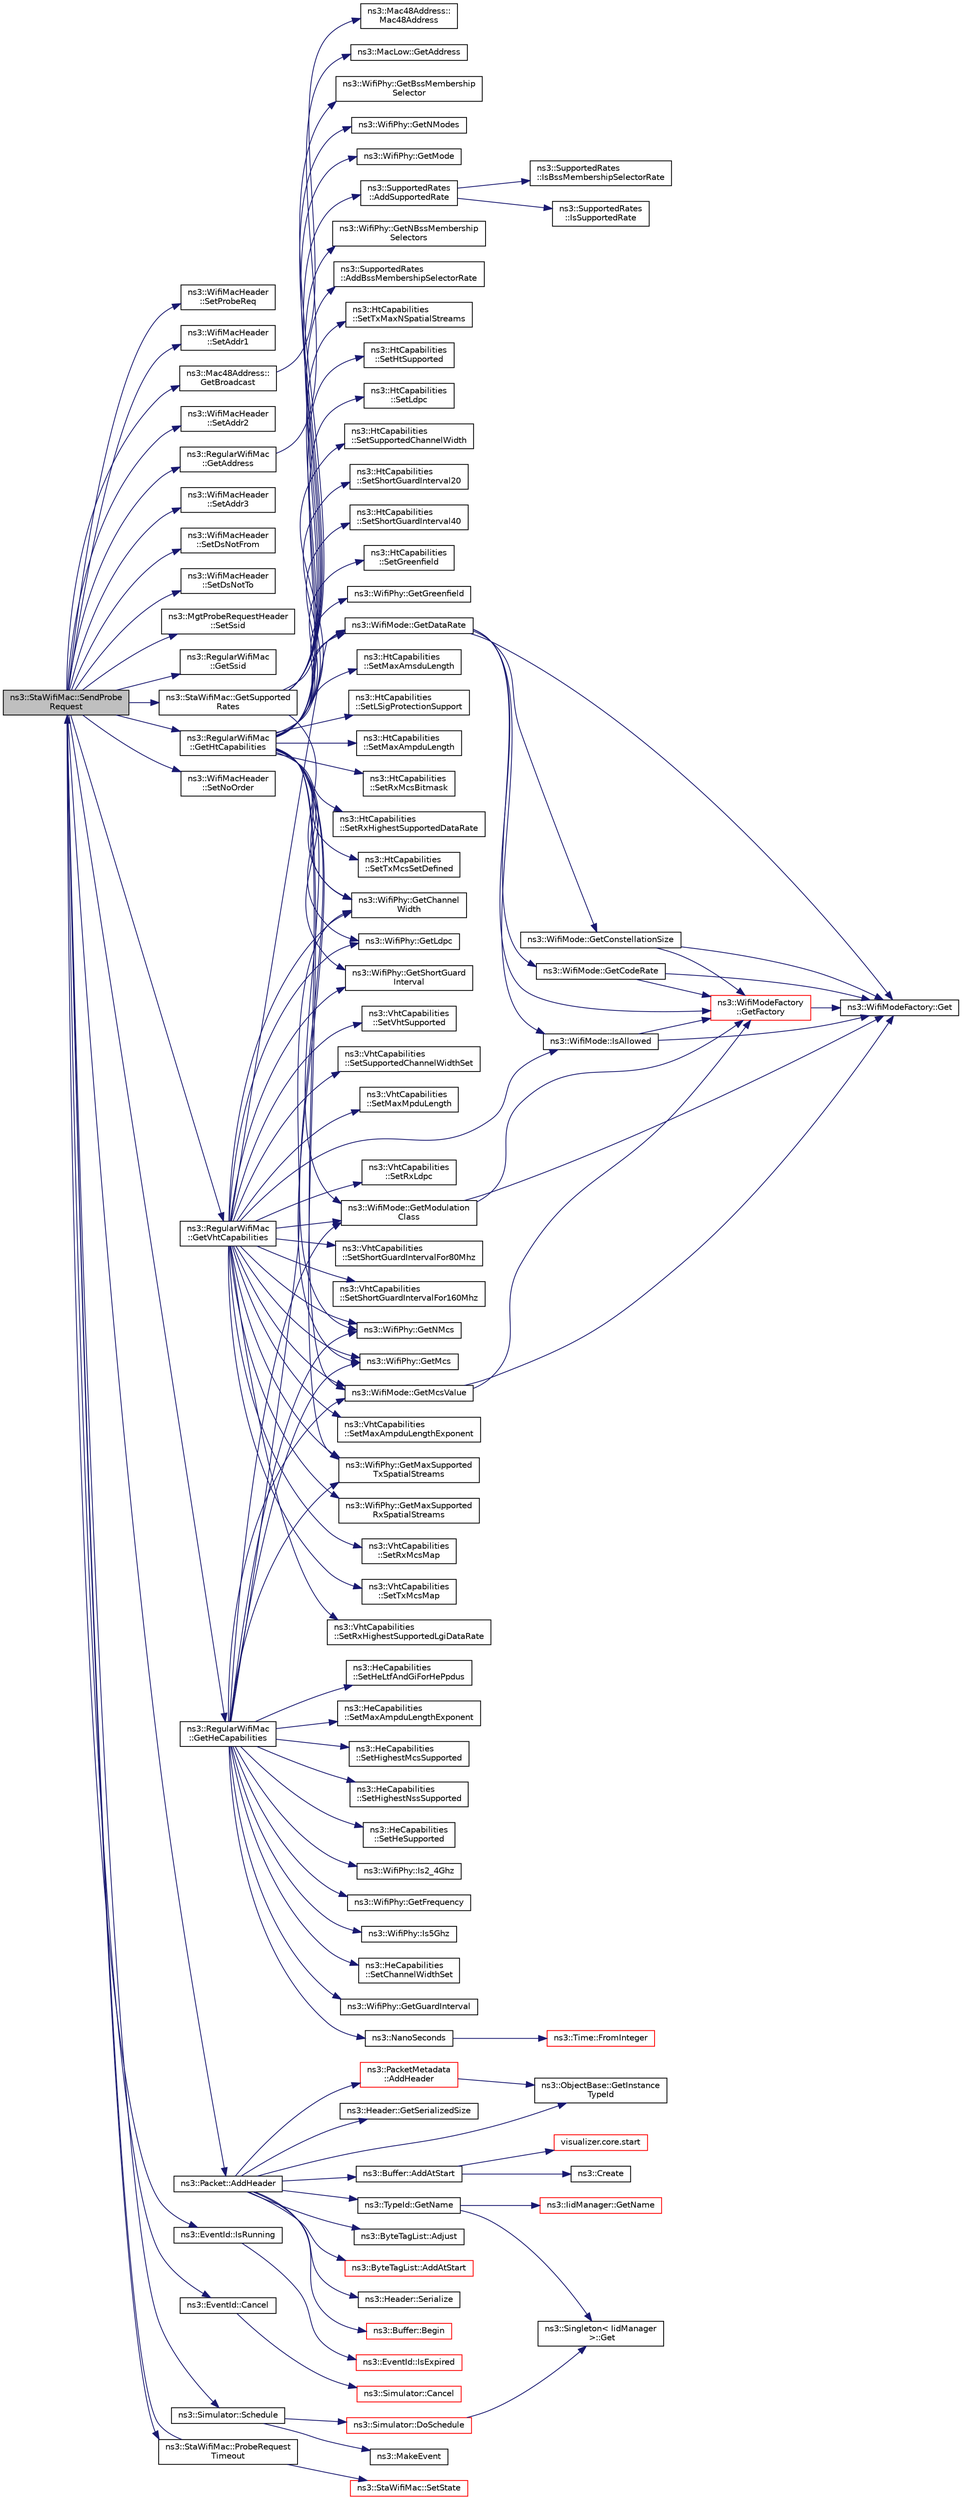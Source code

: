 digraph "ns3::StaWifiMac::SendProbeRequest"
{
  edge [fontname="Helvetica",fontsize="10",labelfontname="Helvetica",labelfontsize="10"];
  node [fontname="Helvetica",fontsize="10",shape=record];
  rankdir="LR";
  Node1 [label="ns3::StaWifiMac::SendProbe\lRequest",height=0.2,width=0.4,color="black", fillcolor="grey75", style="filled", fontcolor="black"];
  Node1 -> Node2 [color="midnightblue",fontsize="10",style="solid"];
  Node2 [label="ns3::WifiMacHeader\l::SetProbeReq",height=0.2,width=0.4,color="black", fillcolor="white", style="filled",URL="$d2/d9b/classns3_1_1WifiMacHeader.html#abf205b85ff3b5387206c32170ab64d73"];
  Node1 -> Node3 [color="midnightblue",fontsize="10",style="solid"];
  Node3 [label="ns3::WifiMacHeader\l::SetAddr1",height=0.2,width=0.4,color="black", fillcolor="white", style="filled",URL="$d2/d9b/classns3_1_1WifiMacHeader.html#a6478a02b80d5c01657714c5c7a0ae1cb"];
  Node1 -> Node4 [color="midnightblue",fontsize="10",style="solid"];
  Node4 [label="ns3::Mac48Address::\lGetBroadcast",height=0.2,width=0.4,color="black", fillcolor="white", style="filled",URL="$db/dee/classns3_1_1Mac48Address.html#a55156e302c6bf950c0b558365adbde84"];
  Node4 -> Node5 [color="midnightblue",fontsize="10",style="solid"];
  Node5 [label="ns3::Mac48Address::\lMac48Address",height=0.2,width=0.4,color="black", fillcolor="white", style="filled",URL="$db/dee/classns3_1_1Mac48Address.html#a17882c09fc6317d5bcf4efdb62a37d07"];
  Node1 -> Node6 [color="midnightblue",fontsize="10",style="solid"];
  Node6 [label="ns3::WifiMacHeader\l::SetAddr2",height=0.2,width=0.4,color="black", fillcolor="white", style="filled",URL="$d2/d9b/classns3_1_1WifiMacHeader.html#ab6a0efdc43d39b5da5d17eae9665271d"];
  Node1 -> Node7 [color="midnightblue",fontsize="10",style="solid"];
  Node7 [label="ns3::RegularWifiMac\l::GetAddress",height=0.2,width=0.4,color="black", fillcolor="white", style="filled",URL="$df/db9/classns3_1_1RegularWifiMac.html#aea719a7d05fbc664c50479fc900777b7"];
  Node7 -> Node8 [color="midnightblue",fontsize="10",style="solid"];
  Node8 [label="ns3::MacLow::GetAddress",height=0.2,width=0.4,color="black", fillcolor="white", style="filled",URL="$d3/da6/classns3_1_1MacLow.html#a109922d4f2bb1ee0b2a66aa3bcc48e2f"];
  Node1 -> Node9 [color="midnightblue",fontsize="10",style="solid"];
  Node9 [label="ns3::WifiMacHeader\l::SetAddr3",height=0.2,width=0.4,color="black", fillcolor="white", style="filled",URL="$d2/d9b/classns3_1_1WifiMacHeader.html#ace2fd1624db247bd42cbe9182996bb0e"];
  Node1 -> Node10 [color="midnightblue",fontsize="10",style="solid"];
  Node10 [label="ns3::WifiMacHeader\l::SetDsNotFrom",height=0.2,width=0.4,color="black", fillcolor="white", style="filled",URL="$d2/d9b/classns3_1_1WifiMacHeader.html#a02edeb349da4aacc6b376fcf76ff99cc"];
  Node1 -> Node11 [color="midnightblue",fontsize="10",style="solid"];
  Node11 [label="ns3::WifiMacHeader\l::SetDsNotTo",height=0.2,width=0.4,color="black", fillcolor="white", style="filled",URL="$d2/d9b/classns3_1_1WifiMacHeader.html#a977cd5a09062bfc3660a23acdebd75ec"];
  Node1 -> Node12 [color="midnightblue",fontsize="10",style="solid"];
  Node12 [label="ns3::MgtProbeRequestHeader\l::SetSsid",height=0.2,width=0.4,color="black", fillcolor="white", style="filled",URL="$de/dec/classns3_1_1MgtProbeRequestHeader.html#a438054e5d02100f044ed1a81a53f8653"];
  Node1 -> Node13 [color="midnightblue",fontsize="10",style="solid"];
  Node13 [label="ns3::RegularWifiMac\l::GetSsid",height=0.2,width=0.4,color="black", fillcolor="white", style="filled",URL="$df/db9/classns3_1_1RegularWifiMac.html#a3cd4316ccd72111fa94f7091d4deb521"];
  Node1 -> Node14 [color="midnightblue",fontsize="10",style="solid"];
  Node14 [label="ns3::StaWifiMac::GetSupported\lRates",height=0.2,width=0.4,color="black", fillcolor="white", style="filled",URL="$de/dbf/classns3_1_1StaWifiMac.html#abe67dfa143223ed5237c4083bb474883"];
  Node14 -> Node15 [color="midnightblue",fontsize="10",style="solid"];
  Node15 [label="ns3::WifiPhy::GetNBssMembership\lSelectors",height=0.2,width=0.4,color="black", fillcolor="white", style="filled",URL="$d6/d5a/classns3_1_1WifiPhy.html#a0d5b168ddf02c7df51f83004454232c2"];
  Node14 -> Node16 [color="midnightblue",fontsize="10",style="solid"];
  Node16 [label="ns3::SupportedRates\l::AddBssMembershipSelectorRate",height=0.2,width=0.4,color="black", fillcolor="white", style="filled",URL="$de/de8/classns3_1_1SupportedRates.html#a4954ea83ef36e75a2809f4b95984c919"];
  Node14 -> Node17 [color="midnightblue",fontsize="10",style="solid"];
  Node17 [label="ns3::WifiPhy::GetBssMembership\lSelector",height=0.2,width=0.4,color="black", fillcolor="white", style="filled",URL="$d6/d5a/classns3_1_1WifiPhy.html#a3b6817c0140f083292ef70333d1c78c3"];
  Node14 -> Node18 [color="midnightblue",fontsize="10",style="solid"];
  Node18 [label="ns3::WifiPhy::GetNModes",height=0.2,width=0.4,color="black", fillcolor="white", style="filled",URL="$d6/d5a/classns3_1_1WifiPhy.html#a2467e56b69d64bb2d648302f39397317"];
  Node14 -> Node19 [color="midnightblue",fontsize="10",style="solid"];
  Node19 [label="ns3::WifiPhy::GetMode",height=0.2,width=0.4,color="black", fillcolor="white", style="filled",URL="$d6/d5a/classns3_1_1WifiPhy.html#ac35983a13a769a7fbaac43340b8cdaf2"];
  Node14 -> Node20 [color="midnightblue",fontsize="10",style="solid"];
  Node20 [label="ns3::WifiMode::GetDataRate",height=0.2,width=0.4,color="black", fillcolor="white", style="filled",URL="$d5/d56/classns3_1_1WifiMode.html#adcfbe150f69da720db23387f733b8a52"];
  Node20 -> Node21 [color="midnightblue",fontsize="10",style="solid"];
  Node21 [label="ns3::WifiModeFactory\l::GetFactory",height=0.2,width=0.4,color="red", fillcolor="white", style="filled",URL="$d2/dcd/classns3_1_1WifiModeFactory.html#a9c6f695d733355dee8d74bd1709868fc"];
  Node21 -> Node22 [color="midnightblue",fontsize="10",style="solid"];
  Node22 [label="ns3::WifiModeFactory::Get",height=0.2,width=0.4,color="black", fillcolor="white", style="filled",URL="$d2/dcd/classns3_1_1WifiModeFactory.html#a3086868810ff4347e31c63027726f544"];
  Node20 -> Node22 [color="midnightblue",fontsize="10",style="solid"];
  Node20 -> Node23 [color="midnightblue",fontsize="10",style="solid"];
  Node23 [label="ns3::WifiMode::GetConstellationSize",height=0.2,width=0.4,color="black", fillcolor="white", style="filled",URL="$d5/d56/classns3_1_1WifiMode.html#a28bbc436203fd3332da6cc61909af8f1"];
  Node23 -> Node21 [color="midnightblue",fontsize="10",style="solid"];
  Node23 -> Node22 [color="midnightblue",fontsize="10",style="solid"];
  Node20 -> Node24 [color="midnightblue",fontsize="10",style="solid"];
  Node24 [label="ns3::WifiMode::GetCodeRate",height=0.2,width=0.4,color="black", fillcolor="white", style="filled",URL="$d5/d56/classns3_1_1WifiMode.html#a41fcb1abd2aa488145f2f43ca9ba8e1d"];
  Node24 -> Node21 [color="midnightblue",fontsize="10",style="solid"];
  Node24 -> Node22 [color="midnightblue",fontsize="10",style="solid"];
  Node20 -> Node25 [color="midnightblue",fontsize="10",style="solid"];
  Node25 [label="ns3::WifiMode::IsAllowed",height=0.2,width=0.4,color="black", fillcolor="white", style="filled",URL="$d5/d56/classns3_1_1WifiMode.html#a996eeb87ea67b483f0c1915780012e86"];
  Node25 -> Node21 [color="midnightblue",fontsize="10",style="solid"];
  Node25 -> Node22 [color="midnightblue",fontsize="10",style="solid"];
  Node14 -> Node26 [color="midnightblue",fontsize="10",style="solid"];
  Node26 [label="ns3::WifiPhy::GetChannel\lWidth",height=0.2,width=0.4,color="black", fillcolor="white", style="filled",URL="$d6/d5a/classns3_1_1WifiPhy.html#a4a5d5009b3b3308f2baeed42a2007189"];
  Node14 -> Node27 [color="midnightblue",fontsize="10",style="solid"];
  Node27 [label="ns3::SupportedRates\l::AddSupportedRate",height=0.2,width=0.4,color="black", fillcolor="white", style="filled",URL="$de/de8/classns3_1_1SupportedRates.html#a2507a6b7a8ce4dd538f34029d3b17602"];
  Node27 -> Node28 [color="midnightblue",fontsize="10",style="solid"];
  Node28 [label="ns3::SupportedRates\l::IsBssMembershipSelectorRate",height=0.2,width=0.4,color="black", fillcolor="white", style="filled",URL="$de/de8/classns3_1_1SupportedRates.html#a60fabea64f3e9789f33743525c0bac6d"];
  Node27 -> Node29 [color="midnightblue",fontsize="10",style="solid"];
  Node29 [label="ns3::SupportedRates\l::IsSupportedRate",height=0.2,width=0.4,color="black", fillcolor="white", style="filled",URL="$de/de8/classns3_1_1SupportedRates.html#a149fb7d252989f98c901af5c966f9695"];
  Node1 -> Node30 [color="midnightblue",fontsize="10",style="solid"];
  Node30 [label="ns3::RegularWifiMac\l::GetHtCapabilities",height=0.2,width=0.4,color="black", fillcolor="white", style="filled",URL="$df/db9/classns3_1_1RegularWifiMac.html#ae2b0a52735a938a0f1ca233397ae2185"];
  Node30 -> Node31 [color="midnightblue",fontsize="10",style="solid"];
  Node31 [label="ns3::HtCapabilities\l::SetHtSupported",height=0.2,width=0.4,color="black", fillcolor="white", style="filled",URL="$d8/de7/classns3_1_1HtCapabilities.html#a2ad1fa9522ca436581c33aa8a907463c"];
  Node30 -> Node32 [color="midnightblue",fontsize="10",style="solid"];
  Node32 [label="ns3::HtCapabilities\l::SetLdpc",height=0.2,width=0.4,color="black", fillcolor="white", style="filled",URL="$d8/de7/classns3_1_1HtCapabilities.html#a045058b2e13cc526ff123fcda1ad8aef"];
  Node30 -> Node33 [color="midnightblue",fontsize="10",style="solid"];
  Node33 [label="ns3::WifiPhy::GetLdpc",height=0.2,width=0.4,color="black", fillcolor="white", style="filled",URL="$d6/d5a/classns3_1_1WifiPhy.html#a36c9adcf0b1f2229891c079016bfcb1b"];
  Node30 -> Node34 [color="midnightblue",fontsize="10",style="solid"];
  Node34 [label="ns3::HtCapabilities\l::SetSupportedChannelWidth",height=0.2,width=0.4,color="black", fillcolor="white", style="filled",URL="$d8/de7/classns3_1_1HtCapabilities.html#a06f115e8a9cd41b476bf031476c57c09"];
  Node30 -> Node26 [color="midnightblue",fontsize="10",style="solid"];
  Node30 -> Node35 [color="midnightblue",fontsize="10",style="solid"];
  Node35 [label="ns3::HtCapabilities\l::SetShortGuardInterval20",height=0.2,width=0.4,color="black", fillcolor="white", style="filled",URL="$d8/de7/classns3_1_1HtCapabilities.html#a1bc6ff98e7876dadf5af240c32ddca7f"];
  Node30 -> Node36 [color="midnightblue",fontsize="10",style="solid"];
  Node36 [label="ns3::WifiPhy::GetShortGuard\lInterval",height=0.2,width=0.4,color="black", fillcolor="white", style="filled",URL="$d6/d5a/classns3_1_1WifiPhy.html#ae907e448ace9df4d647c8f97bbec23fc"];
  Node30 -> Node37 [color="midnightblue",fontsize="10",style="solid"];
  Node37 [label="ns3::HtCapabilities\l::SetShortGuardInterval40",height=0.2,width=0.4,color="black", fillcolor="white", style="filled",URL="$d8/de7/classns3_1_1HtCapabilities.html#ac44aaaf937496cbd0ddffe3b500d4c12"];
  Node30 -> Node38 [color="midnightblue",fontsize="10",style="solid"];
  Node38 [label="ns3::HtCapabilities\l::SetGreenfield",height=0.2,width=0.4,color="black", fillcolor="white", style="filled",URL="$d8/de7/classns3_1_1HtCapabilities.html#adf0794c6d9e20322d283c3949b00f051"];
  Node30 -> Node39 [color="midnightblue",fontsize="10",style="solid"];
  Node39 [label="ns3::WifiPhy::GetGreenfield",height=0.2,width=0.4,color="black", fillcolor="white", style="filled",URL="$d6/d5a/classns3_1_1WifiPhy.html#ad7d61a882a8bd1ece3bcb76eeb600d28"];
  Node30 -> Node40 [color="midnightblue",fontsize="10",style="solid"];
  Node40 [label="ns3::HtCapabilities\l::SetMaxAmsduLength",height=0.2,width=0.4,color="black", fillcolor="white", style="filled",URL="$d8/de7/classns3_1_1HtCapabilities.html#afbb3840dcb2e76e3462fd2dac25b7681"];
  Node30 -> Node41 [color="midnightblue",fontsize="10",style="solid"];
  Node41 [label="ns3::HtCapabilities\l::SetLSigProtectionSupport",height=0.2,width=0.4,color="black", fillcolor="white", style="filled",URL="$d8/de7/classns3_1_1HtCapabilities.html#ab4460b4436d5081434fccdaecddc0040"];
  Node30 -> Node42 [color="midnightblue",fontsize="10",style="solid"];
  Node42 [label="ns3::HtCapabilities\l::SetMaxAmpduLength",height=0.2,width=0.4,color="black", fillcolor="white", style="filled",URL="$d8/de7/classns3_1_1HtCapabilities.html#a82fcb22af30c65867ebe133b84a2d8f0"];
  Node30 -> Node43 [color="midnightblue",fontsize="10",style="solid"];
  Node43 [label="ns3::WifiPhy::GetNMcs",height=0.2,width=0.4,color="black", fillcolor="white", style="filled",URL="$d6/d5a/classns3_1_1WifiPhy.html#aede1b3de380510e387aaafcfda7a0db0"];
  Node30 -> Node44 [color="midnightblue",fontsize="10",style="solid"];
  Node44 [label="ns3::WifiPhy::GetMcs",height=0.2,width=0.4,color="black", fillcolor="white", style="filled",URL="$d6/d5a/classns3_1_1WifiPhy.html#a6a8740a6fbb7ff618c80e0a0867467fd"];
  Node30 -> Node45 [color="midnightblue",fontsize="10",style="solid"];
  Node45 [label="ns3::WifiMode::GetModulation\lClass",height=0.2,width=0.4,color="black", fillcolor="white", style="filled",URL="$d5/d56/classns3_1_1WifiMode.html#a7941cd2a0bc8d2ba68ba6a12c7e2c42a"];
  Node45 -> Node21 [color="midnightblue",fontsize="10",style="solid"];
  Node45 -> Node22 [color="midnightblue",fontsize="10",style="solid"];
  Node30 -> Node46 [color="midnightblue",fontsize="10",style="solid"];
  Node46 [label="ns3::HtCapabilities\l::SetRxMcsBitmask",height=0.2,width=0.4,color="black", fillcolor="white", style="filled",URL="$d8/de7/classns3_1_1HtCapabilities.html#aa6eca50b3ba924a5eeacd735d588193b"];
  Node30 -> Node47 [color="midnightblue",fontsize="10",style="solid"];
  Node47 [label="ns3::WifiMode::GetMcsValue",height=0.2,width=0.4,color="black", fillcolor="white", style="filled",URL="$d5/d56/classns3_1_1WifiMode.html#acd40f9e0edfc1e2c4462bd016a08f160"];
  Node47 -> Node21 [color="midnightblue",fontsize="10",style="solid"];
  Node47 -> Node22 [color="midnightblue",fontsize="10",style="solid"];
  Node30 -> Node20 [color="midnightblue",fontsize="10",style="solid"];
  Node30 -> Node48 [color="midnightblue",fontsize="10",style="solid"];
  Node48 [label="ns3::HtCapabilities\l::SetRxHighestSupportedDataRate",height=0.2,width=0.4,color="black", fillcolor="white", style="filled",URL="$d8/de7/classns3_1_1HtCapabilities.html#a389e977f66c2ae7cf25885b2eaf58187"];
  Node30 -> Node49 [color="midnightblue",fontsize="10",style="solid"];
  Node49 [label="ns3::HtCapabilities\l::SetTxMcsSetDefined",height=0.2,width=0.4,color="black", fillcolor="white", style="filled",URL="$d8/de7/classns3_1_1HtCapabilities.html#a2da0c1e107ed24b1a429979932ad4a9f"];
  Node30 -> Node50 [color="midnightblue",fontsize="10",style="solid"];
  Node50 [label="ns3::HtCapabilities\l::SetTxMaxNSpatialStreams",height=0.2,width=0.4,color="black", fillcolor="white", style="filled",URL="$d8/de7/classns3_1_1HtCapabilities.html#ae60bef548af90911737267ca1f029da8"];
  Node30 -> Node51 [color="midnightblue",fontsize="10",style="solid"];
  Node51 [label="ns3::WifiPhy::GetMaxSupported\lTxSpatialStreams",height=0.2,width=0.4,color="black", fillcolor="white", style="filled",URL="$d6/d5a/classns3_1_1WifiPhy.html#ab5e6bb95a75d0e6e7e666efd3c014fe4"];
  Node1 -> Node52 [color="midnightblue",fontsize="10",style="solid"];
  Node52 [label="ns3::WifiMacHeader\l::SetNoOrder",height=0.2,width=0.4,color="black", fillcolor="white", style="filled",URL="$d2/d9b/classns3_1_1WifiMacHeader.html#aaea421fc6dbb1c2d1a8553fc6826ba21"];
  Node1 -> Node53 [color="midnightblue",fontsize="10",style="solid"];
  Node53 [label="ns3::RegularWifiMac\l::GetVhtCapabilities",height=0.2,width=0.4,color="black", fillcolor="white", style="filled",URL="$df/db9/classns3_1_1RegularWifiMac.html#ade487870f5663694d30a2dd6a7e614e8"];
  Node53 -> Node54 [color="midnightblue",fontsize="10",style="solid"];
  Node54 [label="ns3::VhtCapabilities\l::SetVhtSupported",height=0.2,width=0.4,color="black", fillcolor="white", style="filled",URL="$de/de4/classns3_1_1VhtCapabilities.html#a01ed2addd76b9af5c7f29ec85c4ccf63"];
  Node53 -> Node26 [color="midnightblue",fontsize="10",style="solid"];
  Node53 -> Node55 [color="midnightblue",fontsize="10",style="solid"];
  Node55 [label="ns3::VhtCapabilities\l::SetSupportedChannelWidthSet",height=0.2,width=0.4,color="black", fillcolor="white", style="filled",URL="$de/de4/classns3_1_1VhtCapabilities.html#af4d56346754cf93933657aff3e573649"];
  Node53 -> Node56 [color="midnightblue",fontsize="10",style="solid"];
  Node56 [label="ns3::VhtCapabilities\l::SetMaxMpduLength",height=0.2,width=0.4,color="black", fillcolor="white", style="filled",URL="$de/de4/classns3_1_1VhtCapabilities.html#a857a051f560a8e27d77a4565a4b95949"];
  Node53 -> Node57 [color="midnightblue",fontsize="10",style="solid"];
  Node57 [label="ns3::VhtCapabilities\l::SetRxLdpc",height=0.2,width=0.4,color="black", fillcolor="white", style="filled",URL="$de/de4/classns3_1_1VhtCapabilities.html#a09888e0b861e85fb5f5a366f860db50b"];
  Node53 -> Node33 [color="midnightblue",fontsize="10",style="solid"];
  Node53 -> Node58 [color="midnightblue",fontsize="10",style="solid"];
  Node58 [label="ns3::VhtCapabilities\l::SetShortGuardIntervalFor80Mhz",height=0.2,width=0.4,color="black", fillcolor="white", style="filled",URL="$de/de4/classns3_1_1VhtCapabilities.html#a7d76403b894a6374af41740730b93837"];
  Node53 -> Node36 [color="midnightblue",fontsize="10",style="solid"];
  Node53 -> Node59 [color="midnightblue",fontsize="10",style="solid"];
  Node59 [label="ns3::VhtCapabilities\l::SetShortGuardIntervalFor160Mhz",height=0.2,width=0.4,color="black", fillcolor="white", style="filled",URL="$de/de4/classns3_1_1VhtCapabilities.html#ab91b61a7023c4718ecc9b3c7a5088629"];
  Node53 -> Node60 [color="midnightblue",fontsize="10",style="solid"];
  Node60 [label="ns3::VhtCapabilities\l::SetMaxAmpduLengthExponent",height=0.2,width=0.4,color="black", fillcolor="white", style="filled",URL="$de/de4/classns3_1_1VhtCapabilities.html#ab5978942eb3024e504ddab54f705987e"];
  Node53 -> Node43 [color="midnightblue",fontsize="10",style="solid"];
  Node53 -> Node44 [color="midnightblue",fontsize="10",style="solid"];
  Node53 -> Node45 [color="midnightblue",fontsize="10",style="solid"];
  Node53 -> Node47 [color="midnightblue",fontsize="10",style="solid"];
  Node53 -> Node61 [color="midnightblue",fontsize="10",style="solid"];
  Node61 [label="ns3::WifiPhy::GetMaxSupported\lRxSpatialStreams",height=0.2,width=0.4,color="black", fillcolor="white", style="filled",URL="$d6/d5a/classns3_1_1WifiPhy.html#a493d72ea8ba91bb2fda9185c39c419c8"];
  Node53 -> Node62 [color="midnightblue",fontsize="10",style="solid"];
  Node62 [label="ns3::VhtCapabilities\l::SetRxMcsMap",height=0.2,width=0.4,color="black", fillcolor="white", style="filled",URL="$de/de4/classns3_1_1VhtCapabilities.html#a42c9a53a068168326cc76d75d8a96d37"];
  Node53 -> Node51 [color="midnightblue",fontsize="10",style="solid"];
  Node53 -> Node63 [color="midnightblue",fontsize="10",style="solid"];
  Node63 [label="ns3::VhtCapabilities\l::SetTxMcsMap",height=0.2,width=0.4,color="black", fillcolor="white", style="filled",URL="$de/de4/classns3_1_1VhtCapabilities.html#a54ea74eb05fb2cf97a75ac6a488d4b57"];
  Node53 -> Node25 [color="midnightblue",fontsize="10",style="solid"];
  Node53 -> Node20 [color="midnightblue",fontsize="10",style="solid"];
  Node53 -> Node64 [color="midnightblue",fontsize="10",style="solid"];
  Node64 [label="ns3::VhtCapabilities\l::SetRxHighestSupportedLgiDataRate",height=0.2,width=0.4,color="black", fillcolor="white", style="filled",URL="$de/de4/classns3_1_1VhtCapabilities.html#a76d505e19a02e262781f4b2a137ee316"];
  Node1 -> Node65 [color="midnightblue",fontsize="10",style="solid"];
  Node65 [label="ns3::RegularWifiMac\l::GetHeCapabilities",height=0.2,width=0.4,color="black", fillcolor="white", style="filled",URL="$df/db9/classns3_1_1RegularWifiMac.html#aea22761a20fdff9f6c1a9acc49d63700"];
  Node65 -> Node66 [color="midnightblue",fontsize="10",style="solid"];
  Node66 [label="ns3::HeCapabilities\l::SetHeSupported",height=0.2,width=0.4,color="black", fillcolor="white", style="filled",URL="$d4/d41/classns3_1_1HeCapabilities.html#a27bea40f066d180bb70a5998583359c3"];
  Node65 -> Node26 [color="midnightblue",fontsize="10",style="solid"];
  Node65 -> Node67 [color="midnightblue",fontsize="10",style="solid"];
  Node67 [label="ns3::WifiPhy::Is2_4Ghz",height=0.2,width=0.4,color="black", fillcolor="white", style="filled",URL="$d6/d5a/classns3_1_1WifiPhy.html#aaa5c580b1df6a1a17c45d4499cdde989"];
  Node65 -> Node68 [color="midnightblue",fontsize="10",style="solid"];
  Node68 [label="ns3::WifiPhy::GetFrequency",height=0.2,width=0.4,color="black", fillcolor="white", style="filled",URL="$d6/d5a/classns3_1_1WifiPhy.html#ad2508d94faf22d690d6b8b4367934fd1"];
  Node65 -> Node69 [color="midnightblue",fontsize="10",style="solid"];
  Node69 [label="ns3::WifiPhy::Is5Ghz",height=0.2,width=0.4,color="black", fillcolor="white", style="filled",URL="$d6/d5a/classns3_1_1WifiPhy.html#af20c8a5c10004de2e0e4fb0cb472c763"];
  Node65 -> Node70 [color="midnightblue",fontsize="10",style="solid"];
  Node70 [label="ns3::HeCapabilities\l::SetChannelWidthSet",height=0.2,width=0.4,color="black", fillcolor="white", style="filled",URL="$d4/d41/classns3_1_1HeCapabilities.html#ac9aad47e945ee626012531949c76b7dc"];
  Node65 -> Node71 [color="midnightblue",fontsize="10",style="solid"];
  Node71 [label="ns3::WifiPhy::GetGuardInterval",height=0.2,width=0.4,color="black", fillcolor="white", style="filled",URL="$d6/d5a/classns3_1_1WifiPhy.html#adb22fbf368dfbf0864f08319d8fcb86e"];
  Node65 -> Node72 [color="midnightblue",fontsize="10",style="solid"];
  Node72 [label="ns3::NanoSeconds",height=0.2,width=0.4,color="black", fillcolor="white", style="filled",URL="$d1/dec/group__timecivil.html#ga281d64bcb4dad96267d83c7688ec433f"];
  Node72 -> Node73 [color="midnightblue",fontsize="10",style="solid"];
  Node73 [label="ns3::Time::FromInteger",height=0.2,width=0.4,color="red", fillcolor="white", style="filled",URL="$dc/d04/classns3_1_1Time.html#a3e742c67b2764e75ff95f9b754d43fe9"];
  Node65 -> Node74 [color="midnightblue",fontsize="10",style="solid"];
  Node74 [label="ns3::HeCapabilities\l::SetHeLtfAndGiForHePpdus",height=0.2,width=0.4,color="black", fillcolor="white", style="filled",URL="$d4/d41/classns3_1_1HeCapabilities.html#acd7bb720989d9048a8a375464fc51845"];
  Node65 -> Node75 [color="midnightblue",fontsize="10",style="solid"];
  Node75 [label="ns3::HeCapabilities\l::SetMaxAmpduLengthExponent",height=0.2,width=0.4,color="black", fillcolor="white", style="filled",URL="$d4/d41/classns3_1_1HeCapabilities.html#aa4d4d881a5ef87e440f67ec71d2c9136"];
  Node65 -> Node43 [color="midnightblue",fontsize="10",style="solid"];
  Node65 -> Node44 [color="midnightblue",fontsize="10",style="solid"];
  Node65 -> Node45 [color="midnightblue",fontsize="10",style="solid"];
  Node65 -> Node47 [color="midnightblue",fontsize="10",style="solid"];
  Node65 -> Node76 [color="midnightblue",fontsize="10",style="solid"];
  Node76 [label="ns3::HeCapabilities\l::SetHighestMcsSupported",height=0.2,width=0.4,color="black", fillcolor="white", style="filled",URL="$d4/d41/classns3_1_1HeCapabilities.html#ae295efd88be1be35c6b324c02a7ebc2c"];
  Node65 -> Node77 [color="midnightblue",fontsize="10",style="solid"];
  Node77 [label="ns3::HeCapabilities\l::SetHighestNssSupported",height=0.2,width=0.4,color="black", fillcolor="white", style="filled",URL="$d4/d41/classns3_1_1HeCapabilities.html#a7757bb2517113e7b8489af53ae1e7d72"];
  Node65 -> Node51 [color="midnightblue",fontsize="10",style="solid"];
  Node1 -> Node78 [color="midnightblue",fontsize="10",style="solid"];
  Node78 [label="ns3::Packet::AddHeader",height=0.2,width=0.4,color="black", fillcolor="white", style="filled",URL="$dd/d7a/classns3_1_1Packet.html#a465108c595a0bc592095cbcab1832ed8",tooltip="Add header to this packet. "];
  Node78 -> Node79 [color="midnightblue",fontsize="10",style="solid"];
  Node79 [label="ns3::Header::GetSerializedSize",height=0.2,width=0.4,color="black", fillcolor="white", style="filled",URL="$d6/dae/classns3_1_1Header.html#a6ef0497eabc1b1fb0ad42738eb73f934"];
  Node78 -> Node80 [color="midnightblue",fontsize="10",style="solid"];
  Node80 [label="ns3::ObjectBase::GetInstance\lTypeId",height=0.2,width=0.4,color="black", fillcolor="white", style="filled",URL="$d2/dac/classns3_1_1ObjectBase.html#abe5b43a6f5b99a92a4c3122db31f06fb"];
  Node78 -> Node81 [color="midnightblue",fontsize="10",style="solid"];
  Node81 [label="ns3::TypeId::GetName",height=0.2,width=0.4,color="black", fillcolor="white", style="filled",URL="$d6/d11/classns3_1_1TypeId.html#aa3c41c79ae428b3cb396a9c6bb3ef314"];
  Node81 -> Node82 [color="midnightblue",fontsize="10",style="solid"];
  Node82 [label="ns3::Singleton\< IidManager\l \>::Get",height=0.2,width=0.4,color="black", fillcolor="white", style="filled",URL="$d8/d77/classns3_1_1Singleton.html#a80a2cd3c25a27ea72add7a9f7a141ffa"];
  Node81 -> Node83 [color="midnightblue",fontsize="10",style="solid"];
  Node83 [label="ns3::IidManager::GetName",height=0.2,width=0.4,color="red", fillcolor="white", style="filled",URL="$d4/d1c/classns3_1_1IidManager.html#a5d68d0f0f44594dcdec239dbdb5bf53c"];
  Node78 -> Node84 [color="midnightblue",fontsize="10",style="solid"];
  Node84 [label="ns3::Buffer::AddAtStart",height=0.2,width=0.4,color="black", fillcolor="white", style="filled",URL="$da/d85/classns3_1_1Buffer.html#a8abd8164c3671d3dadc98fc66fade7b1"];
  Node84 -> Node85 [color="midnightblue",fontsize="10",style="solid"];
  Node85 [label="visualizer.core.start",height=0.2,width=0.4,color="red", fillcolor="white", style="filled",URL="$df/d6c/namespacevisualizer_1_1core.html#a2a35e5d8a34af358b508dac8635754e0"];
  Node84 -> Node86 [color="midnightblue",fontsize="10",style="solid"];
  Node86 [label="ns3::Create",height=0.2,width=0.4,color="black", fillcolor="white", style="filled",URL="$d2/df2/group__ptr.html#ga0406dd2d929ceac05ce39d4579fa3e4b"];
  Node78 -> Node87 [color="midnightblue",fontsize="10",style="solid"];
  Node87 [label="ns3::ByteTagList::Adjust",height=0.2,width=0.4,color="black", fillcolor="white", style="filled",URL="$dd/d64/classns3_1_1ByteTagList.html#a1fec06d7e6daaf8039cf2a148e4090f2"];
  Node78 -> Node88 [color="midnightblue",fontsize="10",style="solid"];
  Node88 [label="ns3::ByteTagList::AddAtStart",height=0.2,width=0.4,color="red", fillcolor="white", style="filled",URL="$dd/d64/classns3_1_1ByteTagList.html#acb4563fbe4299c55af41ba7a166b71d5"];
  Node78 -> Node89 [color="midnightblue",fontsize="10",style="solid"];
  Node89 [label="ns3::Header::Serialize",height=0.2,width=0.4,color="black", fillcolor="white", style="filled",URL="$d6/dae/classns3_1_1Header.html#afb61f1aac69ff8349a6bfe521fab5404"];
  Node78 -> Node90 [color="midnightblue",fontsize="10",style="solid"];
  Node90 [label="ns3::Buffer::Begin",height=0.2,width=0.4,color="red", fillcolor="white", style="filled",URL="$da/d85/classns3_1_1Buffer.html#a893d4bf50df13e730b6cd0fda91b967f"];
  Node78 -> Node91 [color="midnightblue",fontsize="10",style="solid"];
  Node91 [label="ns3::PacketMetadata\l::AddHeader",height=0.2,width=0.4,color="red", fillcolor="white", style="filled",URL="$d1/db1/classns3_1_1PacketMetadata.html#abdce736c4c5f647242f0808c0d2f9249",tooltip="Add an header. "];
  Node91 -> Node80 [color="midnightblue",fontsize="10",style="solid"];
  Node1 -> Node92 [color="midnightblue",fontsize="10",style="solid"];
  Node92 [label="ns3::EventId::IsRunning",height=0.2,width=0.4,color="black", fillcolor="white", style="filled",URL="$d1/df8/classns3_1_1EventId.html#aabf8476d1a080c199ea0c6aa9ccea372"];
  Node92 -> Node93 [color="midnightblue",fontsize="10",style="solid"];
  Node93 [label="ns3::EventId::IsExpired",height=0.2,width=0.4,color="red", fillcolor="white", style="filled",URL="$d1/df8/classns3_1_1EventId.html#a5c30c92e7c1c34b4e8505cc07ed71b02"];
  Node1 -> Node94 [color="midnightblue",fontsize="10",style="solid"];
  Node94 [label="ns3::EventId::Cancel",height=0.2,width=0.4,color="black", fillcolor="white", style="filled",URL="$d1/df8/classns3_1_1EventId.html#a993ae94e48e014e1afd47edb16db7a11"];
  Node94 -> Node95 [color="midnightblue",fontsize="10",style="solid"];
  Node95 [label="ns3::Simulator::Cancel",height=0.2,width=0.4,color="red", fillcolor="white", style="filled",URL="$d7/deb/classns3_1_1Simulator.html#a1b903a62d6117ef28f7ba3c6500689bf"];
  Node1 -> Node96 [color="midnightblue",fontsize="10",style="solid"];
  Node96 [label="ns3::Simulator::Schedule",height=0.2,width=0.4,color="black", fillcolor="white", style="filled",URL="$d7/deb/classns3_1_1Simulator.html#a671882c894a08af4a5e91181bf1eec13"];
  Node96 -> Node97 [color="midnightblue",fontsize="10",style="solid"];
  Node97 [label="ns3::Simulator::DoSchedule",height=0.2,width=0.4,color="red", fillcolor="white", style="filled",URL="$d7/deb/classns3_1_1Simulator.html#a47af23973938819bdc89cb2807e09ed5"];
  Node97 -> Node82 [color="midnightblue",fontsize="10",style="solid"];
  Node96 -> Node98 [color="midnightblue",fontsize="10",style="solid"];
  Node98 [label="ns3::MakeEvent",height=0.2,width=0.4,color="black", fillcolor="white", style="filled",URL="$d0/dac/group__makeeventfnptr.html#ga289a28a2497c18a9bd299e5e2014094b"];
  Node1 -> Node99 [color="midnightblue",fontsize="10",style="solid"];
  Node99 [label="ns3::StaWifiMac::ProbeRequest\lTimeout",height=0.2,width=0.4,color="black", fillcolor="white", style="filled",URL="$de/dbf/classns3_1_1StaWifiMac.html#a5d436d0e8da0cfd8d7d3cd8013956efe"];
  Node99 -> Node100 [color="midnightblue",fontsize="10",style="solid"];
  Node100 [label="ns3::StaWifiMac::SetState",height=0.2,width=0.4,color="red", fillcolor="white", style="filled",URL="$de/dbf/classns3_1_1StaWifiMac.html#a1253ad1bd7821a1aedab2a7c847993b9"];
  Node99 -> Node1 [color="midnightblue",fontsize="10",style="solid"];
}
